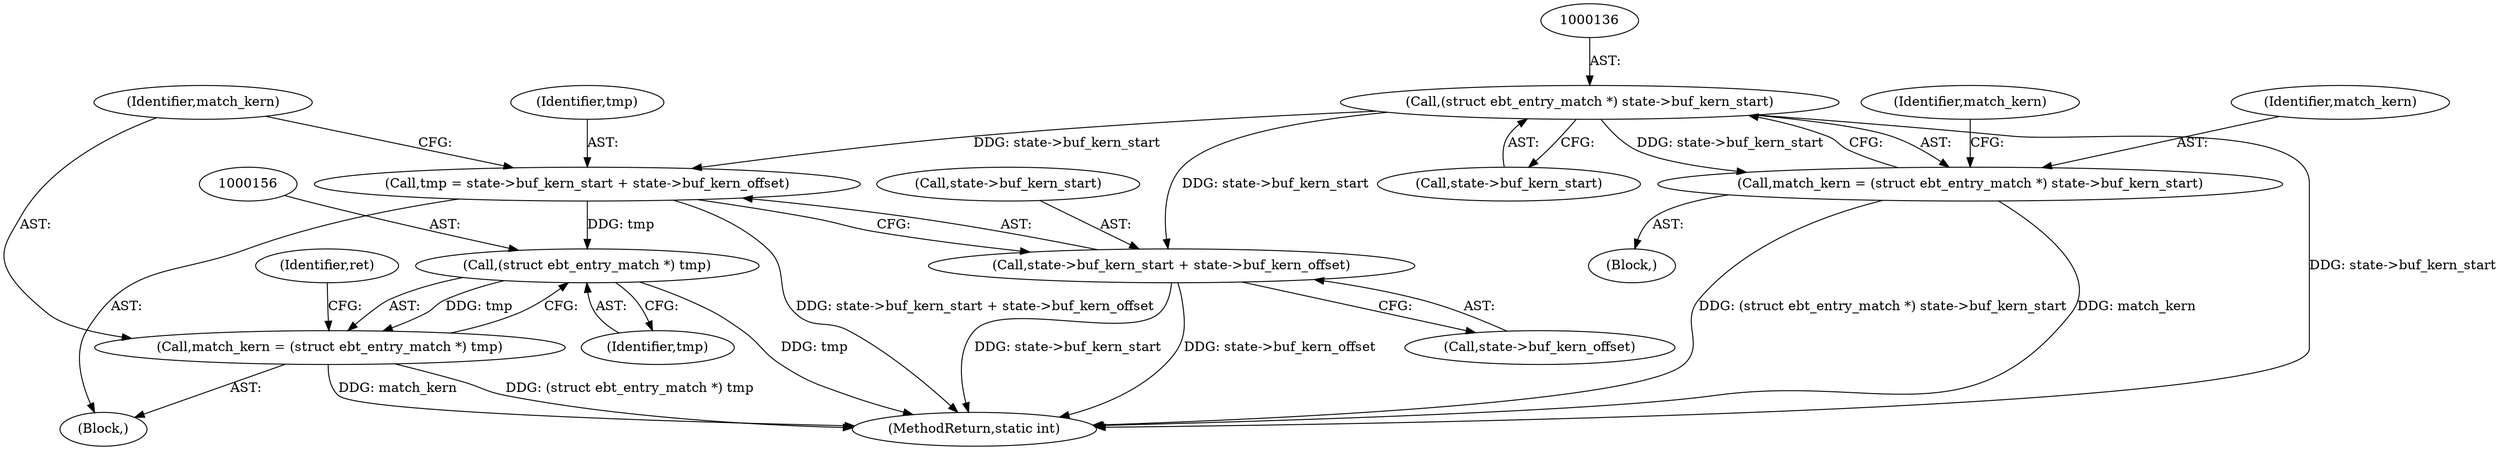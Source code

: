 digraph "0_linux_b71812168571fa55e44cdd0254471331b9c4c4c6@pointer" {
"1000135" [label="(Call,(struct ebt_entry_match *) state->buf_kern_start)"];
"1000133" [label="(Call,match_kern = (struct ebt_entry_match *) state->buf_kern_start)"];
"1000144" [label="(Call,tmp = state->buf_kern_start + state->buf_kern_offset)"];
"1000155" [label="(Call,(struct ebt_entry_match *) tmp)"];
"1000153" [label="(Call,match_kern = (struct ebt_entry_match *) tmp)"];
"1000146" [label="(Call,state->buf_kern_start + state->buf_kern_offset)"];
"1000144" [label="(Call,tmp = state->buf_kern_start + state->buf_kern_offset)"];
"1000157" [label="(Identifier,tmp)"];
"1000141" [label="(Identifier,match_kern)"];
"1000150" [label="(Call,state->buf_kern_offset)"];
"1000137" [label="(Call,state->buf_kern_start)"];
"1000133" [label="(Call,match_kern = (struct ebt_entry_match *) state->buf_kern_start)"];
"1000134" [label="(Identifier,match_kern)"];
"1000159" [label="(Identifier,ret)"];
"1000135" [label="(Call,(struct ebt_entry_match *) state->buf_kern_start)"];
"1000145" [label="(Identifier,tmp)"];
"1000269" [label="(MethodReturn,static int)"];
"1000142" [label="(Block,)"];
"1000147" [label="(Call,state->buf_kern_start)"];
"1000130" [label="(Block,)"];
"1000155" [label="(Call,(struct ebt_entry_match *) tmp)"];
"1000146" [label="(Call,state->buf_kern_start + state->buf_kern_offset)"];
"1000153" [label="(Call,match_kern = (struct ebt_entry_match *) tmp)"];
"1000154" [label="(Identifier,match_kern)"];
"1000135" -> "1000133"  [label="AST: "];
"1000135" -> "1000137"  [label="CFG: "];
"1000136" -> "1000135"  [label="AST: "];
"1000137" -> "1000135"  [label="AST: "];
"1000133" -> "1000135"  [label="CFG: "];
"1000135" -> "1000269"  [label="DDG: state->buf_kern_start"];
"1000135" -> "1000133"  [label="DDG: state->buf_kern_start"];
"1000135" -> "1000144"  [label="DDG: state->buf_kern_start"];
"1000135" -> "1000146"  [label="DDG: state->buf_kern_start"];
"1000133" -> "1000130"  [label="AST: "];
"1000134" -> "1000133"  [label="AST: "];
"1000141" -> "1000133"  [label="CFG: "];
"1000133" -> "1000269"  [label="DDG: match_kern"];
"1000133" -> "1000269"  [label="DDG: (struct ebt_entry_match *) state->buf_kern_start"];
"1000144" -> "1000142"  [label="AST: "];
"1000144" -> "1000146"  [label="CFG: "];
"1000145" -> "1000144"  [label="AST: "];
"1000146" -> "1000144"  [label="AST: "];
"1000154" -> "1000144"  [label="CFG: "];
"1000144" -> "1000269"  [label="DDG: state->buf_kern_start + state->buf_kern_offset"];
"1000144" -> "1000155"  [label="DDG: tmp"];
"1000155" -> "1000153"  [label="AST: "];
"1000155" -> "1000157"  [label="CFG: "];
"1000156" -> "1000155"  [label="AST: "];
"1000157" -> "1000155"  [label="AST: "];
"1000153" -> "1000155"  [label="CFG: "];
"1000155" -> "1000269"  [label="DDG: tmp"];
"1000155" -> "1000153"  [label="DDG: tmp"];
"1000153" -> "1000142"  [label="AST: "];
"1000154" -> "1000153"  [label="AST: "];
"1000159" -> "1000153"  [label="CFG: "];
"1000153" -> "1000269"  [label="DDG: (struct ebt_entry_match *) tmp"];
"1000153" -> "1000269"  [label="DDG: match_kern"];
"1000146" -> "1000150"  [label="CFG: "];
"1000147" -> "1000146"  [label="AST: "];
"1000150" -> "1000146"  [label="AST: "];
"1000146" -> "1000269"  [label="DDG: state->buf_kern_offset"];
"1000146" -> "1000269"  [label="DDG: state->buf_kern_start"];
}
